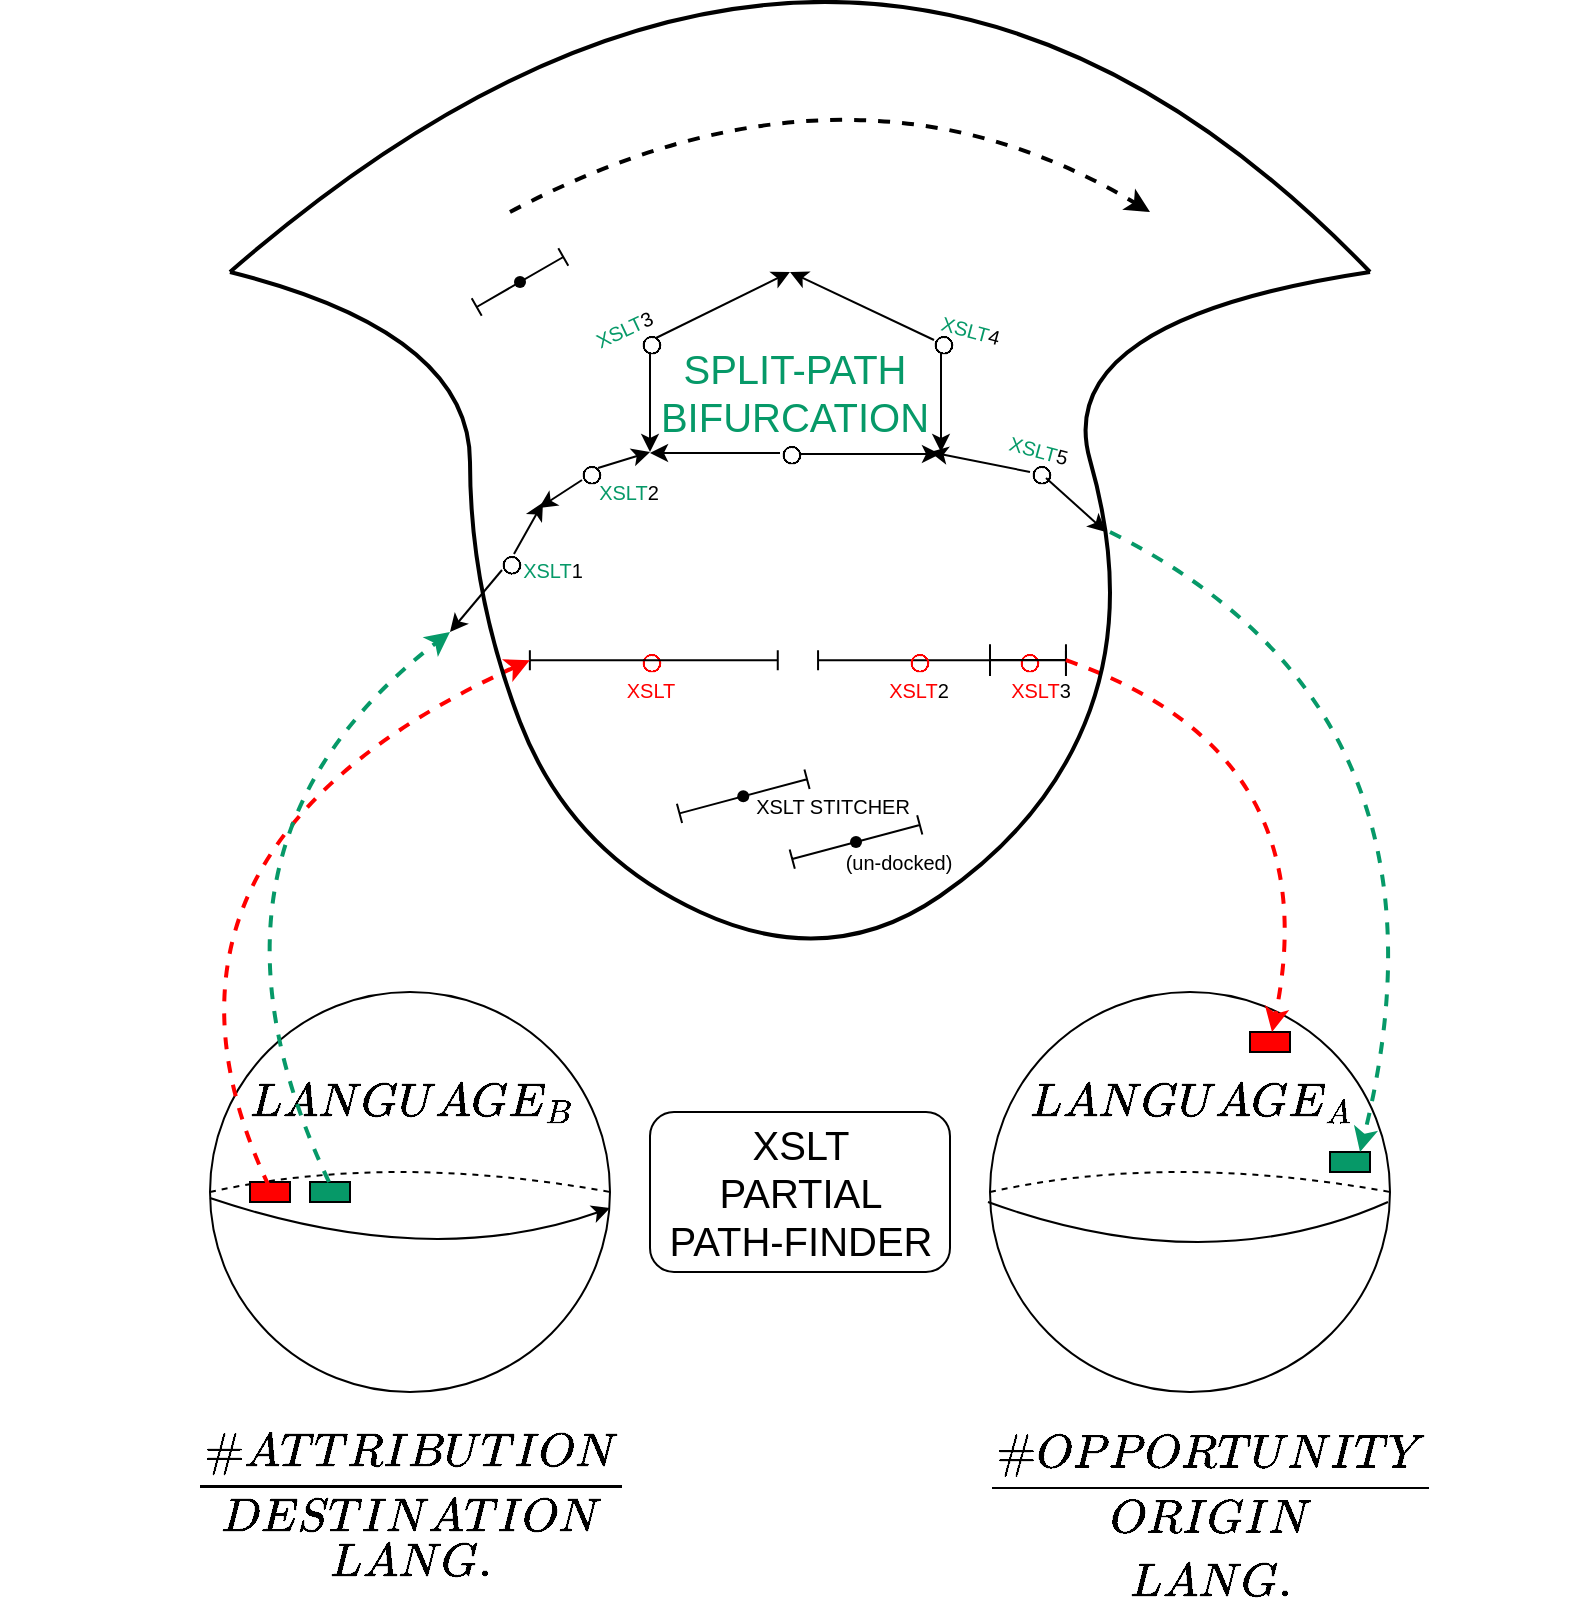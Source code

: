 <mxfile version="17.4.6" type="github">
  <diagram id="z0TN2VoYTwu4Q28bTxk_" name="Page-1">
    <mxGraphModel dx="1831" dy="-44" grid="1" gridSize="10" guides="1" tooltips="1" connect="1" arrows="1" fold="1" page="1" pageScale="1" pageWidth="850" pageHeight="1100" math="1" shadow="0">
      <root>
        <mxCell id="0" />
        <mxCell id="1" parent="0" />
        <mxCell id="eoEYwbsHLwaojNblOric-1" value="" style="ellipse;whiteSpace=wrap;html=1;aspect=fixed;fillColor=none;" vertex="1" parent="1">
          <mxGeometry x="50" y="1680" width="200" height="200" as="geometry" />
        </mxCell>
        <mxCell id="eoEYwbsHLwaojNblOric-2" value="" style="ellipse;whiteSpace=wrap;html=1;aspect=fixed;fillColor=none;" vertex="1" parent="1">
          <mxGeometry x="440" y="1680" width="200" height="200" as="geometry" />
        </mxCell>
        <mxCell id="eoEYwbsHLwaojNblOric-3" value="&lt;font style=&quot;font-size: 20px&quot;&gt;XSLT&lt;br&gt;PARTIAL&lt;br&gt;PATH-FINDER&lt;br&gt;&lt;/font&gt;" style="text;html=1;align=center;verticalAlign=middle;resizable=0;points=[];autosize=1;strokeColor=none;fillColor=none;" vertex="1" parent="1">
          <mxGeometry x="270" y="1750" width="150" height="60" as="geometry" />
        </mxCell>
        <mxCell id="eoEYwbsHLwaojNblOric-4" value="" style="rounded=1;whiteSpace=wrap;html=1;fontSize=20;fillColor=none;" vertex="1" parent="1">
          <mxGeometry x="270" y="1740" width="150" height="80" as="geometry" />
        </mxCell>
        <mxCell id="eoEYwbsHLwaojNblOric-5" value="$$LANGUAGE_B$$" style="text;html=1;align=center;verticalAlign=middle;resizable=0;points=[];autosize=1;strokeColor=none;fillColor=none;fontSize=20;" vertex="1" parent="1">
          <mxGeometry x="50" y="1720" width="200" height="30" as="geometry" />
        </mxCell>
        <mxCell id="eoEYwbsHLwaojNblOric-6" value="$$LANGUAGE_A$$" style="text;html=1;align=center;verticalAlign=middle;resizable=0;points=[];autosize=1;strokeColor=none;fillColor=none;fontSize=20;" vertex="1" parent="1">
          <mxGeometry x="440" y="1720" width="200" height="30" as="geometry" />
        </mxCell>
        <mxCell id="eoEYwbsHLwaojNblOric-7" value="" style="endArrow=none;dashed=1;html=1;fontSize=20;curved=1;entryX=1;entryY=0.5;entryDx=0;entryDy=0;" edge="1" parent="1" target="eoEYwbsHLwaojNblOric-1">
          <mxGeometry width="50" height="50" relative="1" as="geometry">
            <mxPoint x="50" y="1780" as="sourcePoint" />
            <mxPoint x="240" y="1780" as="targetPoint" />
            <Array as="points">
              <mxPoint x="140" y="1760" />
            </Array>
          </mxGeometry>
        </mxCell>
        <mxCell id="eoEYwbsHLwaojNblOric-8" value="" style="endArrow=classic;html=1;fontSize=20;curved=1;exitX=0;exitY=0.5;exitDx=0;exitDy=0;" edge="1" parent="1">
          <mxGeometry width="50" height="50" relative="1" as="geometry">
            <mxPoint x="50" y="1783" as="sourcePoint" />
            <mxPoint x="250" y="1788" as="targetPoint" />
            <Array as="points">
              <mxPoint x="160" y="1820" />
            </Array>
          </mxGeometry>
        </mxCell>
        <mxCell id="eoEYwbsHLwaojNblOric-9" value="" style="endArrow=none;dashed=1;html=1;fontSize=20;curved=1;entryX=1;entryY=0.5;entryDx=0;entryDy=0;" edge="1" parent="1">
          <mxGeometry width="50" height="50" relative="1" as="geometry">
            <mxPoint x="440" y="1780" as="sourcePoint" />
            <mxPoint x="640" y="1780" as="targetPoint" />
            <Array as="points">
              <mxPoint x="530" y="1760" />
            </Array>
          </mxGeometry>
        </mxCell>
        <mxCell id="eoEYwbsHLwaojNblOric-13" value="" style="endArrow=none;html=1;fontSize=20;curved=1;" edge="1" parent="1">
          <mxGeometry width="50" height="50" relative="1" as="geometry">
            <mxPoint x="439" y="1785" as="sourcePoint" />
            <mxPoint x="639" y="1785" as="targetPoint" />
            <Array as="points">
              <mxPoint x="549" y="1825" />
            </Array>
          </mxGeometry>
        </mxCell>
        <mxCell id="eoEYwbsHLwaojNblOric-14" value="" style="rounded=0;whiteSpace=wrap;html=1;fontSize=20;fillColor=#FF0000;" vertex="1" parent="1">
          <mxGeometry x="70" y="1775" width="20" height="10" as="geometry" />
        </mxCell>
        <mxCell id="eoEYwbsHLwaojNblOric-17" value="" style="rounded=0;whiteSpace=wrap;html=1;fontSize=20;fillColor=#069968;" vertex="1" parent="1">
          <mxGeometry x="100" y="1775" width="20" height="10" as="geometry" />
        </mxCell>
        <mxCell id="eoEYwbsHLwaojNblOric-18" value="" style="rounded=0;whiteSpace=wrap;html=1;fontSize=20;fillColor=#069968;" vertex="1" parent="1">
          <mxGeometry x="610" y="1760" width="20" height="10" as="geometry" />
        </mxCell>
        <mxCell id="eoEYwbsHLwaojNblOric-19" value="" style="rounded=0;whiteSpace=wrap;html=1;fontSize=20;fillColor=#FF0000;" vertex="1" parent="1">
          <mxGeometry x="570" y="1700" width="20" height="10" as="geometry" />
        </mxCell>
        <mxCell id="eoEYwbsHLwaojNblOric-21" value="$$\frac{\# ATTRIBUTION}{DESTINATION}$$" style="text;html=1;align=center;verticalAlign=middle;resizable=0;points=[];autosize=1;strokeColor=none;fillColor=none;fontSize=20;" vertex="1" parent="1">
          <mxGeometry x="-55" y="1910" width="410" height="30" as="geometry" />
        </mxCell>
        <mxCell id="eoEYwbsHLwaojNblOric-22" value="$$LANG.$$" style="text;html=1;align=center;verticalAlign=middle;resizable=0;points=[];autosize=1;strokeColor=none;fillColor=none;fontSize=20;" vertex="1" parent="1">
          <mxGeometry x="90" y="1950" width="120" height="30" as="geometry" />
        </mxCell>
        <mxCell id="eoEYwbsHLwaojNblOric-23" value="$$\frac{\# OPPORTUNITY}{ORIGIN}$$" style="text;html=1;align=center;verticalAlign=middle;resizable=0;points=[];autosize=1;strokeColor=none;fillColor=none;fontSize=20;" vertex="1" parent="1">
          <mxGeometry x="370" y="1910" width="360" height="30" as="geometry" />
        </mxCell>
        <mxCell id="eoEYwbsHLwaojNblOric-24" value="$$LANG.$$" style="text;html=1;align=center;verticalAlign=middle;resizable=0;points=[];autosize=1;strokeColor=none;fillColor=none;fontSize=20;" vertex="1" parent="1">
          <mxGeometry x="490" y="1960" width="120" height="30" as="geometry" />
        </mxCell>
        <mxCell id="eoEYwbsHLwaojNblOric-25" value="$$\circ$$" style="text;html=1;align=center;verticalAlign=middle;resizable=0;points=[];autosize=1;strokeColor=none;fillColor=none;fontSize=20;" vertex="1" parent="1">
          <mxGeometry x="290" y="1395" width="100" height="30" as="geometry" />
        </mxCell>
        <mxCell id="eoEYwbsHLwaojNblOric-26" value="" style="endArrow=classic;html=1;fontSize=20;fontColor=#000000;curved=1;" edge="1" parent="1">
          <mxGeometry width="50" height="50" relative="1" as="geometry">
            <mxPoint x="345" y="1411" as="sourcePoint" />
            <mxPoint x="415" y="1411" as="targetPoint" />
          </mxGeometry>
        </mxCell>
        <mxCell id="eoEYwbsHLwaojNblOric-27" value="" style="endArrow=classic;html=1;fontSize=20;fontColor=#000000;curved=1;" edge="1" parent="1">
          <mxGeometry width="50" height="50" relative="1" as="geometry">
            <mxPoint x="335" y="1410.5" as="sourcePoint" />
            <mxPoint x="270" y="1410.5" as="targetPoint" />
          </mxGeometry>
        </mxCell>
        <mxCell id="eoEYwbsHLwaojNblOric-28" value="$$\circ$$" style="text;html=1;align=center;verticalAlign=middle;resizable=0;points=[];autosize=1;strokeColor=none;fillColor=none;fontSize=20;fontColor=#FF0000;" vertex="1" parent="1">
          <mxGeometry x="220" y="1499.12" width="100" height="30" as="geometry" />
        </mxCell>
        <mxCell id="eoEYwbsHLwaojNblOric-29" value="$$\circ$$" style="text;html=1;align=center;verticalAlign=middle;resizable=0;points=[];autosize=1;strokeColor=none;fillColor=none;fontSize=20;" vertex="1" parent="1">
          <mxGeometry x="220" y="1340" width="100" height="30" as="geometry" />
        </mxCell>
        <mxCell id="eoEYwbsHLwaojNblOric-30" value="$$\circ$$" style="text;html=1;align=center;verticalAlign=middle;resizable=0;points=[];autosize=1;strokeColor=none;fillColor=none;fontSize=20;" vertex="1" parent="1">
          <mxGeometry x="366" y="1340" width="100" height="30" as="geometry" />
        </mxCell>
        <mxCell id="eoEYwbsHLwaojNblOric-31" value="$$\circ$$" style="text;html=1;align=center;verticalAlign=middle;resizable=0;points=[];autosize=1;strokeColor=none;fillColor=none;fontSize=20;" vertex="1" parent="1">
          <mxGeometry x="415" y="1405" width="100" height="30" as="geometry" />
        </mxCell>
        <mxCell id="eoEYwbsHLwaojNblOric-32" value="$$\circ$$" style="text;html=1;align=center;verticalAlign=middle;resizable=0;points=[];autosize=1;strokeColor=none;fillColor=none;fontSize=20;" vertex="1" parent="1">
          <mxGeometry x="190" y="1405" width="100" height="30" as="geometry" />
        </mxCell>
        <mxCell id="eoEYwbsHLwaojNblOric-33" value="" style="endArrow=classic;html=1;fontSize=20;fontColor=#000000;curved=1;" edge="1" parent="1">
          <mxGeometry width="50" height="50" relative="1" as="geometry">
            <mxPoint x="270" y="1360" as="sourcePoint" />
            <mxPoint x="270" y="1410" as="targetPoint" />
          </mxGeometry>
        </mxCell>
        <mxCell id="eoEYwbsHLwaojNblOric-34" value="" style="endArrow=classic;html=1;fontSize=20;fontColor=#000000;curved=1;" edge="1" parent="1">
          <mxGeometry width="50" height="50" relative="1" as="geometry">
            <mxPoint x="415.5" y="1360" as="sourcePoint" />
            <mxPoint x="415.5" y="1410" as="targetPoint" />
          </mxGeometry>
        </mxCell>
        <mxCell id="eoEYwbsHLwaojNblOric-35" value="" style="endArrow=classic;html=1;fontSize=20;fontColor=#000000;curved=1;" edge="1" parent="1">
          <mxGeometry width="50" height="50" relative="1" as="geometry">
            <mxPoint x="273" y="1353" as="sourcePoint" />
            <mxPoint x="340" y="1320" as="targetPoint" />
          </mxGeometry>
        </mxCell>
        <mxCell id="eoEYwbsHLwaojNblOric-36" value="" style="endArrow=classic;html=1;fontSize=20;fontColor=#000000;curved=1;" edge="1" parent="1">
          <mxGeometry width="50" height="50" relative="1" as="geometry">
            <mxPoint x="412" y="1354" as="sourcePoint" />
            <mxPoint x="340" y="1320" as="targetPoint" />
          </mxGeometry>
        </mxCell>
        <mxCell id="eoEYwbsHLwaojNblOric-37" value="" style="endArrow=classic;html=1;fontSize=20;fontColor=#000000;curved=1;" edge="1" parent="1">
          <mxGeometry width="50" height="50" relative="1" as="geometry">
            <mxPoint x="460" y="1420" as="sourcePoint" />
            <mxPoint x="410" y="1410" as="targetPoint" />
          </mxGeometry>
        </mxCell>
        <mxCell id="eoEYwbsHLwaojNblOric-38" value="" style="endArrow=classic;html=1;fontSize=20;fontColor=#000000;curved=1;" edge="1" parent="1">
          <mxGeometry width="50" height="50" relative="1" as="geometry">
            <mxPoint x="468.0" y="1423" as="sourcePoint" />
            <mxPoint x="498" y="1450" as="targetPoint" />
          </mxGeometry>
        </mxCell>
        <mxCell id="eoEYwbsHLwaojNblOric-39" value="$$\circ$$" style="text;html=1;align=center;verticalAlign=middle;resizable=0;points=[];autosize=1;strokeColor=none;fillColor=none;fontSize=20;" vertex="1" parent="1">
          <mxGeometry x="150" y="1450" width="100" height="30" as="geometry" />
        </mxCell>
        <mxCell id="eoEYwbsHLwaojNblOric-40" value="" style="endArrow=classic;html=1;fontSize=20;fontColor=#000000;curved=1;" edge="1" parent="1">
          <mxGeometry width="50" height="50" relative="1" as="geometry">
            <mxPoint x="244" y="1418" as="sourcePoint" />
            <mxPoint x="270" y="1410" as="targetPoint" />
          </mxGeometry>
        </mxCell>
        <mxCell id="eoEYwbsHLwaojNblOric-41" value="" style="endArrow=classic;html=1;fontSize=20;fontColor=#000000;curved=1;entryX=0.245;entryY=1.099;entryDx=0;entryDy=0;entryPerimeter=0;" edge="1" parent="1" target="eoEYwbsHLwaojNblOric-32">
          <mxGeometry width="50" height="50" relative="1" as="geometry">
            <mxPoint x="236" y="1424" as="sourcePoint" />
            <mxPoint x="216" y="1449" as="targetPoint" />
          </mxGeometry>
        </mxCell>
        <mxCell id="eoEYwbsHLwaojNblOric-42" value="&lt;font color=&quot;#069968&quot;&gt;SPLIT-PATH&lt;br&gt;BIFURCATION&lt;/font&gt;" style="text;html=1;align=center;verticalAlign=middle;resizable=0;points=[];autosize=1;strokeColor=none;fillColor=none;fontSize=20;fontColor=#000000;" vertex="1" parent="1">
          <mxGeometry x="267" y="1355" width="150" height="50" as="geometry" />
        </mxCell>
        <mxCell id="eoEYwbsHLwaojNblOric-43" value="&lt;font style=&quot;font-size: 10px&quot;&gt;XSLT&lt;font color=&quot;#000000&quot; style=&quot;font-size: 10px&quot;&gt;3&lt;/font&gt;&lt;/font&gt;" style="text;html=1;align=center;verticalAlign=middle;resizable=0;points=[];autosize=1;strokeColor=none;fillColor=none;fontSize=20;fontColor=#069968;rotation=-25;" vertex="1" parent="1">
          <mxGeometry x="230" y="1330" width="50" height="30" as="geometry" />
        </mxCell>
        <mxCell id="eoEYwbsHLwaojNblOric-44" value="&lt;font style=&quot;font-size: 10px&quot;&gt;XSLT&lt;font color=&quot;#000000&quot; style=&quot;font-size: 10px&quot;&gt;4&lt;/font&gt;&lt;/font&gt;" style="text;html=1;align=center;verticalAlign=middle;resizable=0;points=[];autosize=1;strokeColor=none;fillColor=none;fontSize=20;fontColor=#069968;rotation=15;" vertex="1" parent="1">
          <mxGeometry x="406" y="1330" width="50" height="30" as="geometry" />
        </mxCell>
        <mxCell id="eoEYwbsHLwaojNblOric-45" value="&lt;font style=&quot;font-size: 10px&quot;&gt;XSLT&lt;font color=&quot;#000000&quot; style=&quot;font-size: 10px&quot;&gt;5&lt;/font&gt;&lt;/font&gt;" style="text;html=1;align=center;verticalAlign=middle;resizable=0;points=[];autosize=1;strokeColor=none;fillColor=none;fontSize=20;fontColor=#069968;rotation=15;" vertex="1" parent="1">
          <mxGeometry x="440" y="1390" width="50" height="30" as="geometry" />
        </mxCell>
        <mxCell id="eoEYwbsHLwaojNblOric-46" value="&lt;font style=&quot;font-size: 10px&quot;&gt;XSLT&lt;font color=&quot;#000000&quot;&gt;2&lt;/font&gt;&lt;/font&gt;" style="text;html=1;align=center;verticalAlign=middle;resizable=0;points=[];autosize=1;strokeColor=none;fillColor=none;fontSize=20;fontColor=#069968;rotation=0;" vertex="1" parent="1">
          <mxGeometry x="234" y="1411" width="50" height="30" as="geometry" />
        </mxCell>
        <mxCell id="eoEYwbsHLwaojNblOric-47" value="&lt;font style=&quot;font-size: 10px&quot;&gt;XSLT&lt;font color=&quot;#000000&quot;&gt;1&lt;/font&gt;&lt;/font&gt;" style="text;html=1;align=center;verticalAlign=middle;resizable=0;points=[];autosize=1;strokeColor=none;fillColor=none;fontSize=20;fontColor=#069968;rotation=0;" vertex="1" parent="1">
          <mxGeometry x="196" y="1450" width="50" height="30" as="geometry" />
        </mxCell>
        <mxCell id="eoEYwbsHLwaojNblOric-48" value="" style="endArrow=classic;html=1;fontSize=10;fontColor=#000000;curved=1;entryX=0.265;entryY=1.007;entryDx=0;entryDy=0;entryPerimeter=0;" edge="1" parent="1" target="eoEYwbsHLwaojNblOric-32">
          <mxGeometry width="50" height="50" relative="1" as="geometry">
            <mxPoint x="202" y="1461" as="sourcePoint" />
            <mxPoint x="210" y="1440" as="targetPoint" />
          </mxGeometry>
        </mxCell>
        <mxCell id="eoEYwbsHLwaojNblOric-49" value="" style="shape=crossbar;whiteSpace=wrap;html=1;rounded=1;fontSize=10;fontColor=#000000;fillColor=#069968;rotation=-30;" vertex="1" parent="1">
          <mxGeometry x="180" y="1320" width="50" height="10" as="geometry" />
        </mxCell>
        <mxCell id="eoEYwbsHLwaojNblOric-53" value="" style="shape=waypoint;sketch=0;fillStyle=solid;size=6;pointerEvents=1;points=[];fillColor=none;resizable=0;rotatable=0;perimeter=centerPerimeter;snapToPoint=1;fontSize=10;fontColor=#000000;" vertex="1" parent="1">
          <mxGeometry x="185" y="1305" width="40" height="40" as="geometry" />
        </mxCell>
        <mxCell id="eoEYwbsHLwaojNblOric-54" value="" style="shape=crossbar;whiteSpace=wrap;html=1;rounded=1;fontSize=10;fontColor=#FF0000;fillColor=none;rotation=0;" vertex="1" parent="1">
          <mxGeometry x="209.93" y="1509.12" width="123.95" height="10" as="geometry" />
        </mxCell>
        <mxCell id="eoEYwbsHLwaojNblOric-57" value="$$\circ$$" style="text;html=1;align=center;verticalAlign=middle;resizable=0;points=[];autosize=1;strokeColor=none;fillColor=none;fontSize=20;fontColor=#FF0000;" vertex="1" parent="1">
          <mxGeometry x="408.99" y="1499.12" width="100" height="30" as="geometry" />
        </mxCell>
        <mxCell id="eoEYwbsHLwaojNblOric-58" value="" style="shape=crossbar;whiteSpace=wrap;html=1;rounded=1;fontSize=10;fontColor=#FF0000;fillColor=none;rotation=0;" vertex="1" parent="1">
          <mxGeometry x="354.03" y="1509.12" width="123.95" height="10" as="geometry" />
        </mxCell>
        <mxCell id="eoEYwbsHLwaojNblOric-60" value="" style="shape=crossbar;whiteSpace=wrap;html=1;rounded=1;fontSize=10;fontColor=#FF0000;fillColor=none;" vertex="1" parent="1">
          <mxGeometry x="440" y="1506.12" width="37.98" height="15.88" as="geometry" />
        </mxCell>
        <mxCell id="eoEYwbsHLwaojNblOric-62" value="$$\circ$$" style="text;html=1;align=center;verticalAlign=middle;resizable=0;points=[];autosize=1;strokeColor=none;fillColor=none;fontSize=20;fontColor=#FF0000;" vertex="1" parent="1">
          <mxGeometry x="354.03" y="1499.06" width="100" height="30" as="geometry" />
        </mxCell>
        <mxCell id="eoEYwbsHLwaojNblOric-64" value="&lt;font color=&quot;#ff0000&quot;&gt;XSLT&lt;/font&gt;" style="text;html=1;align=center;verticalAlign=middle;resizable=0;points=[];autosize=1;strokeColor=none;fillColor=none;fontSize=10;fontColor=#00FFFF;" vertex="1" parent="1">
          <mxGeometry x="250" y="1519.12" width="40" height="20" as="geometry" />
        </mxCell>
        <mxCell id="eoEYwbsHLwaojNblOric-65" value="XSLT&lt;font color=&quot;#000000&quot;&gt;2&lt;/font&gt;" style="text;html=1;align=center;verticalAlign=middle;resizable=0;points=[];autosize=1;strokeColor=none;fillColor=none;fontSize=10;fontColor=#FF0000;" vertex="1" parent="1">
          <mxGeometry x="379.03" y="1519.12" width="50" height="20" as="geometry" />
        </mxCell>
        <mxCell id="eoEYwbsHLwaojNblOric-66" value="&lt;font color=&quot;#ff0000&quot;&gt;XSLT&lt;/font&gt;3" style="text;html=1;align=center;verticalAlign=middle;resizable=0;points=[];autosize=1;strokeColor=none;fillColor=none;fontSize=10;fontColor=#000000;" vertex="1" parent="1">
          <mxGeometry x="440" y="1519.12" width="50" height="20" as="geometry" />
        </mxCell>
        <mxCell id="eoEYwbsHLwaojNblOric-67" value="" style="shape=crossbar;whiteSpace=wrap;html=1;rounded=1;fontSize=10;fontColor=#000000;fillColor=none;rotation=-15;" vertex="1" parent="1">
          <mxGeometry x="283.63" y="1577.16" width="66" height="10" as="geometry" />
        </mxCell>
        <mxCell id="eoEYwbsHLwaojNblOric-69" value="" style="shape=crossbar;whiteSpace=wrap;html=1;rounded=1;fontSize=10;fontColor=#000000;fillColor=none;rotation=-15;" vertex="1" parent="1">
          <mxGeometry x="340" y="1600" width="66" height="10" as="geometry" />
        </mxCell>
        <mxCell id="eoEYwbsHLwaojNblOric-70" value="" style="shape=waypoint;sketch=0;fillStyle=solid;size=6;pointerEvents=1;points=[];fillColor=none;resizable=0;rotatable=0;perimeter=centerPerimeter;snapToPoint=1;fontSize=10;fontColor=#000000;" vertex="1" parent="1">
          <mxGeometry x="296.63" y="1562.16" width="40" height="40" as="geometry" />
        </mxCell>
        <mxCell id="eoEYwbsHLwaojNblOric-71" value="" style="shape=waypoint;sketch=0;fillStyle=solid;size=6;pointerEvents=1;points=[];fillColor=none;resizable=0;rotatable=0;perimeter=centerPerimeter;snapToPoint=1;fontSize=10;fontColor=#000000;" vertex="1" parent="1">
          <mxGeometry x="353" y="1585" width="40" height="40" as="geometry" />
        </mxCell>
        <mxCell id="eoEYwbsHLwaojNblOric-73" value="XSLT STITCHER" style="text;html=1;align=center;verticalAlign=middle;resizable=0;points=[];autosize=1;strokeColor=none;fillColor=none;fontSize=10;fontColor=#000000;" vertex="1" parent="1">
          <mxGeometry x="316" y="1577.16" width="90" height="20" as="geometry" />
        </mxCell>
        <mxCell id="eoEYwbsHLwaojNblOric-74" value="(un-docked)" style="text;html=1;align=center;verticalAlign=middle;resizable=0;points=[];autosize=1;strokeColor=none;fillColor=none;fontSize=10;fontColor=#000000;" vertex="1" parent="1">
          <mxGeometry x="359.03" y="1605" width="70" height="20" as="geometry" />
        </mxCell>
        <mxCell id="eoEYwbsHLwaojNblOric-75" value="" style="endArrow=classic;html=1;fontSize=10;fontColor=#FF0000;curved=1;strokeColor=#FF0000;strokeWidth=2;dashed=1;entryX=0;entryY=0.5;entryDx=0;entryDy=0;entryPerimeter=0;" edge="1" parent="1" target="eoEYwbsHLwaojNblOric-54">
          <mxGeometry width="50" height="50" relative="1" as="geometry">
            <mxPoint x="79.5" y="1777.16" as="sourcePoint" />
            <mxPoint x="79.5" y="1587.16" as="targetPoint" />
            <Array as="points">
              <mxPoint y="1610" />
            </Array>
          </mxGeometry>
        </mxCell>
        <mxCell id="eoEYwbsHLwaojNblOric-76" value="" style="endArrow=classic;html=1;fontSize=10;fontColor=#FF0000;curved=1;strokeColor=#069968;strokeWidth=2;dashed=1;" edge="1" parent="1">
          <mxGeometry width="50" height="50" relative="1" as="geometry">
            <mxPoint x="109.5" y="1775" as="sourcePoint" />
            <mxPoint x="170" y="1500" as="targetPoint" />
            <Array as="points">
              <mxPoint x="30" y="1607.84" />
            </Array>
          </mxGeometry>
        </mxCell>
        <mxCell id="eoEYwbsHLwaojNblOric-77" value="" style="endArrow=classic;html=1;fontSize=10;fontColor=#FF0000;strokeColor=#000000;strokeWidth=1;curved=1;" edge="1" parent="1">
          <mxGeometry width="50" height="50" relative="1" as="geometry">
            <mxPoint x="196" y="1469" as="sourcePoint" />
            <mxPoint x="170" y="1500" as="targetPoint" />
          </mxGeometry>
        </mxCell>
        <mxCell id="eoEYwbsHLwaojNblOric-78" value="" style="endArrow=classic;html=1;fontSize=10;fontColor=#FF0000;strokeColor=#069968;strokeWidth=2;curved=1;dashed=1;entryX=0.75;entryY=0;entryDx=0;entryDy=0;" edge="1" parent="1" target="eoEYwbsHLwaojNblOric-18">
          <mxGeometry width="50" height="50" relative="1" as="geometry">
            <mxPoint x="500" y="1450" as="sourcePoint" />
            <mxPoint x="640" y="1670" as="targetPoint" />
            <Array as="points">
              <mxPoint x="680" y="1540" />
            </Array>
          </mxGeometry>
        </mxCell>
        <mxCell id="eoEYwbsHLwaojNblOric-79" value="" style="endArrow=classic;html=1;fontSize=10;fontColor=#FF0000;strokeColor=#FF0000;strokeWidth=2;curved=1;dashed=1;entryX=0.75;entryY=0;entryDx=0;entryDy=0;exitX=1;exitY=0.5;exitDx=0;exitDy=0;exitPerimeter=0;" edge="1" parent="1" source="eoEYwbsHLwaojNblOric-60">
          <mxGeometry width="50" height="50" relative="1" as="geometry">
            <mxPoint x="456" y="1390" as="sourcePoint" />
            <mxPoint x="581" y="1700" as="targetPoint" />
            <Array as="points">
              <mxPoint x="610" y="1560" />
            </Array>
          </mxGeometry>
        </mxCell>
        <mxCell id="eoEYwbsHLwaojNblOric-80" value="" style="endArrow=classic;html=1;dashed=1;fontSize=10;fontColor=#FF0000;strokeColor=#000000;strokeWidth=2;curved=1;" edge="1" parent="1">
          <mxGeometry width="50" height="50" relative="1" as="geometry">
            <mxPoint x="200" y="1290" as="sourcePoint" />
            <mxPoint x="520" y="1290" as="targetPoint" />
            <Array as="points">
              <mxPoint x="370" y="1200" />
            </Array>
          </mxGeometry>
        </mxCell>
        <mxCell id="eoEYwbsHLwaojNblOric-81" value="" style="endArrow=none;html=1;fontSize=10;fontColor=#FF0000;strokeColor=#000000;strokeWidth=2;curved=1;" edge="1" parent="1">
          <mxGeometry width="50" height="50" relative="1" as="geometry">
            <mxPoint x="60" y="1320" as="sourcePoint" />
            <mxPoint x="630" y="1320" as="targetPoint" />
            <Array as="points">
              <mxPoint x="180" y="1350" />
              <mxPoint x="180" y="1480" />
              <mxPoint x="230" y="1610" />
              <mxPoint x="360" y="1670" />
              <mxPoint x="470" y="1594" />
              <mxPoint x="510" y="1484.06" />
              <mxPoint x="470" y="1344.06" />
            </Array>
          </mxGeometry>
        </mxCell>
        <mxCell id="eoEYwbsHLwaojNblOric-83" value="" style="endArrow=none;html=1;fontSize=10;fontColor=#FF0000;strokeColor=#000000;strokeWidth=2;curved=1;" edge="1" parent="1">
          <mxGeometry width="50" height="50" relative="1" as="geometry">
            <mxPoint x="630" y="1320" as="sourcePoint" />
            <mxPoint x="60" y="1320" as="targetPoint" />
            <Array as="points">
              <mxPoint x="370" y="1050" />
            </Array>
          </mxGeometry>
        </mxCell>
      </root>
    </mxGraphModel>
  </diagram>
</mxfile>
